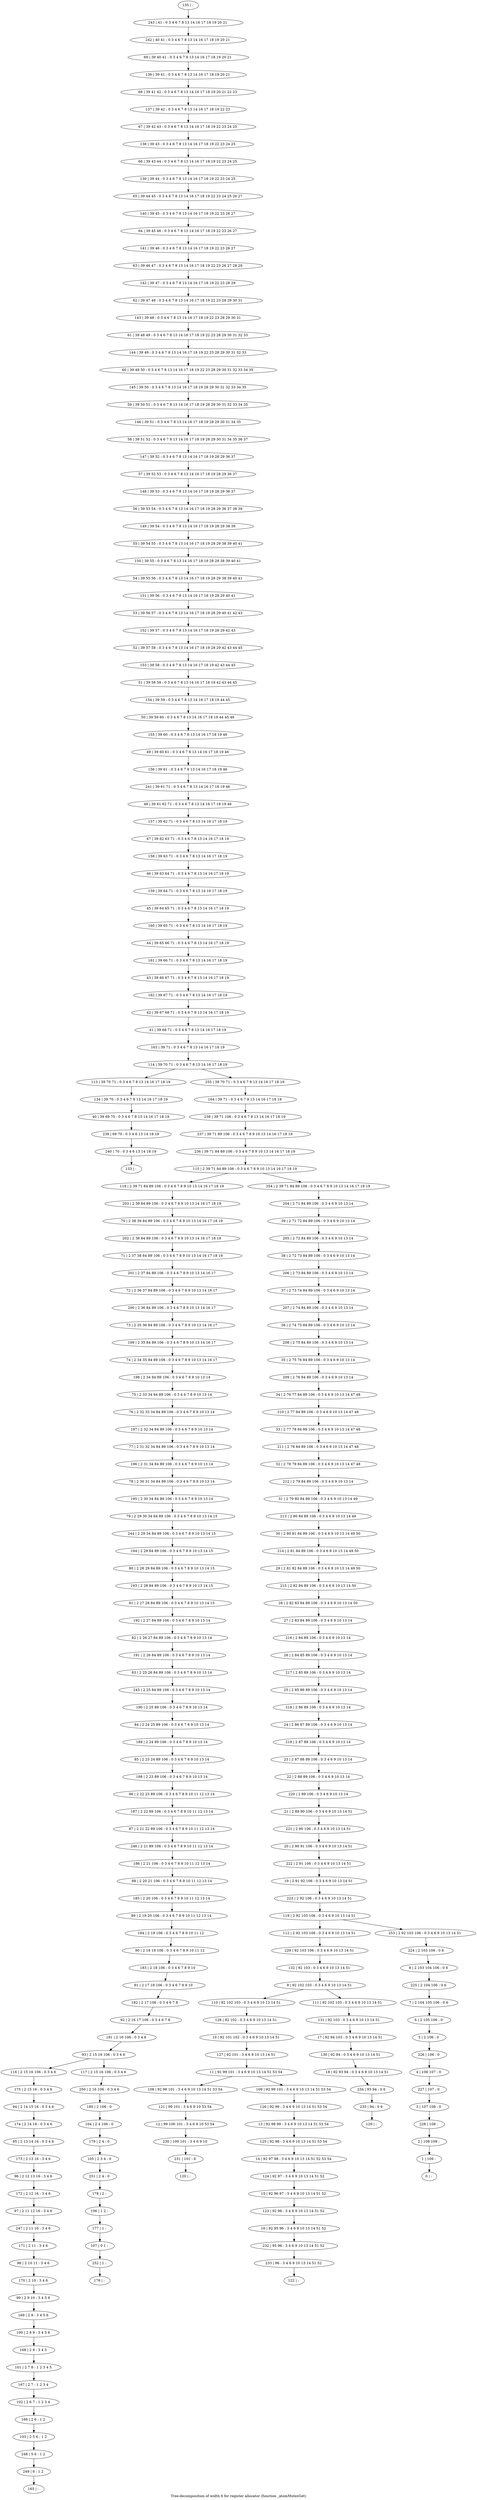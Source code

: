 digraph G {
graph [label="Tree-decomposition of width 6 for register allocator (function _atomMutexGet)"]
0[label="0 | : "];
1[label="1 | 109 : "];
2[label="2 | 108 109 : "];
3[label="3 | 107 108 : 0 "];
4[label="4 | 106 107 : 0 "];
5[label="5 | 2 106 : 0 "];
6[label="6 | 2 105 106 : 0 "];
7[label="7 | 2 104 105 106 : 0 6 "];
8[label="8 | 2 103 104 106 : 0 6 "];
9[label="9 | 92 102 103 : 0 3 4 6 9 10 13 14 51 "];
10[label="10 | 92 101 102 : 0 3 4 6 9 10 13 14 51 "];
11[label="11 | 92 99 101 : 3 4 6 9 10 13 14 51 53 54 "];
12[label="12 | 99 100 101 : 3 4 6 9 10 53 54 "];
13[label="13 | 92 98 99 : 3 4 6 9 10 13 14 51 53 54 "];
14[label="14 | 92 97 98 : 3 4 6 9 10 13 14 51 52 53 54 "];
15[label="15 | 92 96 97 : 3 4 6 9 10 13 14 51 52 "];
16[label="16 | 92 95 96 : 3 4 6 9 10 13 14 51 52 "];
17[label="17 | 92 94 103 : 0 3 4 6 9 10 13 14 51 "];
18[label="18 | 92 93 94 : 0 3 4 6 9 10 13 14 51 "];
19[label="19 | 2 91 92 106 : 0 3 4 6 9 10 13 14 51 "];
20[label="20 | 2 90 91 106 : 0 3 4 6 9 10 13 14 51 "];
21[label="21 | 2 89 90 106 : 0 3 4 6 9 10 13 14 51 "];
22[label="22 | 2 88 89 106 : 0 3 4 6 9 10 13 14 "];
23[label="23 | 2 87 88 89 106 : 0 3 4 6 9 10 13 14 "];
24[label="24 | 2 86 87 89 106 : 0 3 4 6 9 10 13 14 "];
25[label="25 | 2 85 86 89 106 : 0 3 4 6 9 10 13 14 "];
26[label="26 | 2 84 85 89 106 : 0 3 4 6 9 10 13 14 "];
27[label="27 | 2 83 84 89 106 : 0 3 4 6 9 10 13 14 "];
28[label="28 | 2 82 83 84 89 106 : 0 3 4 6 9 10 13 14 50 "];
29[label="29 | 2 81 82 84 89 106 : 0 3 4 6 9 10 13 14 49 50 "];
30[label="30 | 2 80 81 84 89 106 : 0 3 4 6 9 10 13 14 49 50 "];
31[label="31 | 2 79 80 84 89 106 : 0 3 4 6 9 10 13 14 49 "];
32[label="32 | 2 78 79 84 89 106 : 0 3 4 6 9 10 13 14 47 48 "];
33[label="33 | 2 77 78 84 89 106 : 0 3 4 6 9 10 13 14 47 48 "];
34[label="34 | 2 76 77 84 89 106 : 0 3 4 6 9 10 13 14 47 48 "];
35[label="35 | 2 75 76 84 89 106 : 0 3 4 6 9 10 13 14 "];
36[label="36 | 2 74 75 84 89 106 : 0 3 4 6 9 10 13 14 "];
37[label="37 | 2 73 74 84 89 106 : 0 3 4 6 9 10 13 14 "];
38[label="38 | 2 72 73 84 89 106 : 0 3 4 6 9 10 13 14 "];
39[label="39 | 2 71 72 84 89 106 : 0 3 4 6 9 10 13 14 "];
40[label="40 | 39 69 70 : 0 3 4 6 7 8 13 14 16 17 18 19 "];
41[label="41 | 39 68 71 : 0 3 4 6 7 8 13 14 16 17 18 19 "];
42[label="42 | 39 67 68 71 : 0 3 4 6 7 8 13 14 16 17 18 19 "];
43[label="43 | 39 66 67 71 : 0 3 4 6 7 8 13 14 16 17 18 19 "];
44[label="44 | 39 65 66 71 : 0 3 4 6 7 8 13 14 16 17 18 19 "];
45[label="45 | 39 64 65 71 : 0 3 4 6 7 8 13 14 16 17 18 19 "];
46[label="46 | 39 63 64 71 : 0 3 4 6 7 8 13 14 16 17 18 19 "];
47[label="47 | 39 62 63 71 : 0 3 4 6 7 8 13 14 16 17 18 19 "];
48[label="48 | 39 61 62 71 : 0 3 4 6 7 8 13 14 16 17 18 19 46 "];
49[label="49 | 39 60 61 : 0 3 4 6 7 8 13 14 16 17 18 19 46 "];
50[label="50 | 39 59 60 : 0 3 4 6 7 8 13 14 16 17 18 19 44 45 46 "];
51[label="51 | 39 58 59 : 0 3 4 6 7 8 13 14 16 17 18 19 42 43 44 45 "];
52[label="52 | 39 57 58 : 0 3 4 6 7 8 13 14 16 17 18 19 28 29 42 43 44 45 "];
53[label="53 | 39 56 57 : 0 3 4 6 7 8 13 14 16 17 18 19 28 29 40 41 42 43 "];
54[label="54 | 39 55 56 : 0 3 4 6 7 8 13 14 16 17 18 19 28 29 38 39 40 41 "];
55[label="55 | 39 54 55 : 0 3 4 6 7 8 13 14 16 17 18 19 28 29 38 39 40 41 "];
56[label="56 | 39 53 54 : 0 3 4 6 7 8 13 14 16 17 18 19 28 29 36 37 38 39 "];
57[label="57 | 39 52 53 : 0 3 4 6 7 8 13 14 16 17 18 19 28 29 36 37 "];
58[label="58 | 39 51 52 : 0 3 4 6 7 8 13 14 16 17 18 19 28 29 30 31 34 35 36 37 "];
59[label="59 | 39 50 51 : 0 3 4 6 7 8 13 14 16 17 18 19 28 29 30 31 32 33 34 35 "];
60[label="60 | 39 49 50 : 0 3 4 6 7 8 13 14 16 17 18 19 22 23 28 29 30 31 32 33 34 35 "];
61[label="61 | 39 48 49 : 0 3 4 6 7 8 13 14 16 17 18 19 22 23 28 29 30 31 32 33 "];
62[label="62 | 39 47 48 : 0 3 4 6 7 8 13 14 16 17 18 19 22 23 28 29 30 31 "];
63[label="63 | 39 46 47 : 0 3 4 6 7 8 13 14 16 17 18 19 22 23 26 27 28 29 "];
64[label="64 | 39 45 46 : 0 3 4 6 7 8 13 14 16 17 18 19 22 23 26 27 "];
65[label="65 | 39 44 45 : 0 3 4 6 7 8 13 14 16 17 18 19 22 23 24 25 26 27 "];
66[label="66 | 39 43 44 : 0 3 4 6 7 8 13 14 16 17 18 19 22 23 24 25 "];
67[label="67 | 39 42 43 : 0 3 4 6 7 8 13 14 16 17 18 19 22 23 24 25 "];
68[label="68 | 39 41 42 : 0 3 4 6 7 8 13 14 16 17 18 19 20 21 22 23 "];
69[label="69 | 39 40 41 : 0 3 4 6 7 8 13 14 16 17 18 19 20 21 "];
70[label="70 | 2 38 39 84 89 106 : 0 3 4 6 7 8 9 10 13 14 16 17 18 19 "];
71[label="71 | 2 37 38 84 89 106 : 0 3 4 6 7 8 9 10 13 14 16 17 18 19 "];
72[label="72 | 2 36 37 84 89 106 : 0 3 4 6 7 8 9 10 13 14 16 17 "];
73[label="73 | 2 35 36 84 89 106 : 0 3 4 6 7 8 9 10 13 14 16 17 "];
74[label="74 | 2 34 35 84 89 106 : 0 3 4 6 7 8 9 10 13 14 16 17 "];
75[label="75 | 2 33 34 84 89 106 : 0 3 4 6 7 8 9 10 13 14 "];
76[label="76 | 2 32 33 34 84 89 106 : 0 3 4 6 7 8 9 10 13 14 "];
77[label="77 | 2 31 32 34 84 89 106 : 0 3 4 6 7 8 9 10 13 14 "];
78[label="78 | 2 30 31 34 84 89 106 : 0 3 4 6 7 8 9 10 13 14 "];
79[label="79 | 2 29 30 34 84 89 106 : 0 3 4 6 7 8 9 10 13 14 15 "];
80[label="80 | 2 28 29 84 89 106 : 0 3 4 6 7 8 9 10 13 14 15 "];
81[label="81 | 2 27 28 84 89 106 : 0 3 4 6 7 8 9 10 13 14 15 "];
82[label="82 | 2 26 27 84 89 106 : 0 3 4 6 7 8 9 10 13 14 "];
83[label="83 | 2 25 26 84 89 106 : 0 3 4 6 7 8 9 10 13 14 "];
84[label="84 | 2 24 25 89 106 : 0 3 4 6 7 8 9 10 13 14 "];
85[label="85 | 2 23 24 89 106 : 0 3 4 6 7 8 9 10 13 14 "];
86[label="86 | 2 22 23 89 106 : 0 3 4 6 7 8 9 10 11 12 13 14 "];
87[label="87 | 2 21 22 89 106 : 0 3 4 6 7 8 9 10 11 12 13 14 "];
88[label="88 | 2 20 21 106 : 0 3 4 6 7 8 9 10 11 12 13 14 "];
89[label="89 | 2 19 20 106 : 0 3 4 6 7 8 9 10 11 12 13 14 "];
90[label="90 | 2 18 19 106 : 0 3 4 6 7 8 9 10 11 12 "];
91[label="91 | 2 17 18 106 : 0 3 4 6 7 8 9 10 "];
92[label="92 | 2 16 17 106 : 0 3 4 6 7 8 "];
93[label="93 | 2 15 16 106 : 0 3 4 6 "];
94[label="94 | 2 14 15 16 : 0 3 4 6 "];
95[label="95 | 2 13 14 16 : 0 3 4 6 "];
96[label="96 | 2 12 13 16 : 3 4 6 "];
97[label="97 | 2 11 12 16 : 3 4 6 "];
98[label="98 | 2 10 11 : 3 4 6 "];
99[label="99 | 2 9 10 : 3 4 5 6 "];
100[label="100 | 2 8 9 : 3 4 5 6 "];
101[label="101 | 2 7 8 : 1 2 3 4 5 "];
102[label="102 | 2 6 7 : 1 2 3 4 "];
103[label="103 | 2 5 6 : 1 2 "];
104[label="104 | 2 4 106 : 0 "];
105[label="105 | 2 3 4 : 0 "];
106[label="106 | 1 2 : "];
107[label="107 | 0 1 : "];
108[label="108 | 92 99 101 : 3 4 6 9 10 13 14 51 53 54 "];
109[label="109 | 92 99 101 : 3 4 6 9 10 13 14 51 53 54 "];
110[label="110 | 92 102 103 : 0 3 4 6 9 10 13 14 51 "];
111[label="111 | 92 102 103 : 0 3 4 6 9 10 13 14 51 "];
112[label="112 | 2 92 103 106 : 0 3 4 6 9 10 13 14 51 "];
113[label="113 | 39 70 71 : 0 3 4 6 7 8 13 14 16 17 18 19 "];
114[label="114 | 39 70 71 : 0 3 4 6 7 8 13 14 16 17 18 19 "];
115[label="115 | 2 39 71 84 89 106 : 0 3 4 6 7 8 9 10 13 14 16 17 18 19 "];
116[label="116 | 2 15 16 106 : 0 3 4 6 "];
117[label="117 | 2 15 16 106 : 0 3 4 6 "];
118[label="118 | 2 39 71 84 89 106 : 0 3 4 6 7 8 9 10 13 14 16 17 18 19 "];
119[label="119 | 2 92 103 106 : 0 3 4 6 9 10 13 14 51 "];
120[label="120 | : "];
121[label="121 | 99 101 : 3 4 6 9 10 53 54 "];
122[label="122 | : "];
123[label="123 | 92 96 : 3 4 6 9 10 13 14 51 52 "];
124[label="124 | 92 97 : 3 4 6 9 10 13 14 51 52 "];
125[label="125 | 92 98 : 3 4 6 9 10 13 14 51 53 54 "];
126[label="126 | 92 99 : 3 4 6 9 10 13 14 51 53 54 "];
127[label="127 | 92 101 : 3 4 6 9 10 13 14 51 "];
128[label="128 | 92 102 : 0 3 4 6 9 10 13 14 51 "];
129[label="129 | : "];
130[label="130 | 92 94 : 0 3 4 6 9 10 13 14 51 "];
131[label="131 | 92 103 : 0 3 4 6 9 10 13 14 51 "];
132[label="132 | 92 103 : 0 3 4 6 9 10 13 14 51 "];
133[label="133 | : "];
134[label="134 | 39 70 : 0 3 4 6 7 8 13 14 16 17 18 19 "];
135[label="135 | : "];
136[label="136 | 39 41 : 0 3 4 6 7 8 13 14 16 17 18 19 20 21 "];
137[label="137 | 39 42 : 0 3 4 6 7 8 13 14 16 17 18 19 22 23 "];
138[label="138 | 39 43 : 0 3 4 6 7 8 13 14 16 17 18 19 22 23 24 25 "];
139[label="139 | 39 44 : 0 3 4 6 7 8 13 14 16 17 18 19 22 23 24 25 "];
140[label="140 | 39 45 : 0 3 4 6 7 8 13 14 16 17 18 19 22 23 26 27 "];
141[label="141 | 39 46 : 0 3 4 6 7 8 13 14 16 17 18 19 22 23 26 27 "];
142[label="142 | 39 47 : 0 3 4 6 7 8 13 14 16 17 18 19 22 23 28 29 "];
143[label="143 | 39 48 : 0 3 4 6 7 8 13 14 16 17 18 19 22 23 28 29 30 31 "];
144[label="144 | 39 49 : 0 3 4 6 7 8 13 14 16 17 18 19 22 23 28 29 30 31 32 33 "];
145[label="145 | 39 50 : 0 3 4 6 7 8 13 14 16 17 18 19 28 29 30 31 32 33 34 35 "];
146[label="146 | 39 51 : 0 3 4 6 7 8 13 14 16 17 18 19 28 29 30 31 34 35 "];
147[label="147 | 39 52 : 0 3 4 6 7 8 13 14 16 17 18 19 28 29 36 37 "];
148[label="148 | 39 53 : 0 3 4 6 7 8 13 14 16 17 18 19 28 29 36 37 "];
149[label="149 | 39 54 : 0 3 4 6 7 8 13 14 16 17 18 19 28 29 38 39 "];
150[label="150 | 39 55 : 0 3 4 6 7 8 13 14 16 17 18 19 28 29 38 39 40 41 "];
151[label="151 | 39 56 : 0 3 4 6 7 8 13 14 16 17 18 19 28 29 40 41 "];
152[label="152 | 39 57 : 0 3 4 6 7 8 13 14 16 17 18 19 28 29 42 43 "];
153[label="153 | 39 58 : 0 3 4 6 7 8 13 14 16 17 18 19 42 43 44 45 "];
154[label="154 | 39 59 : 0 3 4 6 7 8 13 14 16 17 18 19 44 45 "];
155[label="155 | 39 60 : 0 3 4 6 7 8 13 14 16 17 18 19 46 "];
156[label="156 | 39 61 : 0 3 4 6 7 8 13 14 16 17 18 19 46 "];
157[label="157 | 39 62 71 : 0 3 4 6 7 8 13 14 16 17 18 19 "];
158[label="158 | 39 63 71 : 0 3 4 6 7 8 13 14 16 17 18 19 "];
159[label="159 | 39 64 71 : 0 3 4 6 7 8 13 14 16 17 18 19 "];
160[label="160 | 39 65 71 : 0 3 4 6 7 8 13 14 16 17 18 19 "];
161[label="161 | 39 66 71 : 0 3 4 6 7 8 13 14 16 17 18 19 "];
162[label="162 | 39 67 71 : 0 3 4 6 7 8 13 14 16 17 18 19 "];
163[label="163 | 39 71 : 0 3 4 6 7 8 13 14 16 17 18 19 "];
164[label="164 | 39 71 : 0 3 4 6 7 8 13 14 16 17 18 19 "];
165[label="165 | : "];
166[label="166 | 2 6 : 1 2 "];
167[label="167 | 2 7 : 1 2 3 4 "];
168[label="168 | 2 8 : 3 4 5 "];
169[label="169 | 2 9 : 3 4 5 6 "];
170[label="170 | 2 10 : 3 4 6 "];
171[label="171 | 2 11 : 3 4 6 "];
172[label="172 | 2 12 16 : 3 4 6 "];
173[label="173 | 2 13 16 : 3 4 6 "];
174[label="174 | 2 14 16 : 0 3 4 6 "];
175[label="175 | 2 15 16 : 0 3 4 6 "];
176[label="176 | : "];
177[label="177 | 1 : "];
178[label="178 | 2 : "];
179[label="179 | 2 4 : 0 "];
180[label="180 | 2 106 : 0 "];
181[label="181 | 2 16 106 : 0 3 4 6 "];
182[label="182 | 2 17 106 : 0 3 4 6 7 8 "];
183[label="183 | 2 18 106 : 0 3 4 6 7 8 9 10 "];
184[label="184 | 2 19 106 : 0 3 4 6 7 8 9 10 11 12 "];
185[label="185 | 2 20 106 : 0 3 4 6 7 8 9 10 11 12 13 14 "];
186[label="186 | 2 21 106 : 0 3 4 6 7 8 9 10 11 12 13 14 "];
187[label="187 | 2 22 89 106 : 0 3 4 6 7 8 9 10 11 12 13 14 "];
188[label="188 | 2 23 89 106 : 0 3 4 6 7 8 9 10 13 14 "];
189[label="189 | 2 24 89 106 : 0 3 4 6 7 8 9 10 13 14 "];
190[label="190 | 2 25 89 106 : 0 3 4 6 7 8 9 10 13 14 "];
191[label="191 | 2 26 84 89 106 : 0 3 4 6 7 8 9 10 13 14 "];
192[label="192 | 2 27 84 89 106 : 0 3 4 6 7 8 9 10 13 14 "];
193[label="193 | 2 28 84 89 106 : 0 3 4 6 7 8 9 10 13 14 15 "];
194[label="194 | 2 29 84 89 106 : 0 3 4 6 7 8 9 10 13 14 15 "];
195[label="195 | 2 30 34 84 89 106 : 0 3 4 6 7 8 9 10 13 14 "];
196[label="196 | 2 31 34 84 89 106 : 0 3 4 6 7 8 9 10 13 14 "];
197[label="197 | 2 32 34 84 89 106 : 0 3 4 6 7 8 9 10 13 14 "];
198[label="198 | 2 34 84 89 106 : 0 3 4 6 7 8 9 10 13 14 "];
199[label="199 | 2 35 84 89 106 : 0 3 4 6 7 8 9 10 13 14 16 17 "];
200[label="200 | 2 36 84 89 106 : 0 3 4 6 7 8 9 10 13 14 16 17 "];
201[label="201 | 2 37 84 89 106 : 0 3 4 6 7 8 9 10 13 14 16 17 "];
202[label="202 | 2 38 84 89 106 : 0 3 4 6 7 8 9 10 13 14 16 17 18 19 "];
203[label="203 | 2 39 84 89 106 : 0 3 4 6 7 8 9 10 13 14 16 17 18 19 "];
204[label="204 | 2 71 84 89 106 : 0 3 4 6 9 10 13 14 "];
205[label="205 | 2 72 84 89 106 : 0 3 4 6 9 10 13 14 "];
206[label="206 | 2 73 84 89 106 : 0 3 4 6 9 10 13 14 "];
207[label="207 | 2 74 84 89 106 : 0 3 4 6 9 10 13 14 "];
208[label="208 | 2 75 84 89 106 : 0 3 4 6 9 10 13 14 "];
209[label="209 | 2 76 84 89 106 : 0 3 4 6 9 10 13 14 "];
210[label="210 | 2 77 84 89 106 : 0 3 4 6 9 10 13 14 47 48 "];
211[label="211 | 2 78 84 89 106 : 0 3 4 6 9 10 13 14 47 48 "];
212[label="212 | 2 79 84 89 106 : 0 3 4 6 9 10 13 14 "];
213[label="213 | 2 80 84 89 106 : 0 3 4 6 9 10 13 14 49 "];
214[label="214 | 2 81 84 89 106 : 0 3 4 6 9 10 13 14 49 50 "];
215[label="215 | 2 82 84 89 106 : 0 3 4 6 9 10 13 14 50 "];
216[label="216 | 2 84 89 106 : 0 3 4 6 9 10 13 14 "];
217[label="217 | 2 85 89 106 : 0 3 4 6 9 10 13 14 "];
218[label="218 | 2 86 89 106 : 0 3 4 6 9 10 13 14 "];
219[label="219 | 2 87 89 106 : 0 3 4 6 9 10 13 14 "];
220[label="220 | 2 89 106 : 0 3 4 6 9 10 13 14 "];
221[label="221 | 2 90 106 : 0 3 4 6 9 10 13 14 51 "];
222[label="222 | 2 91 106 : 0 3 4 6 9 10 13 14 51 "];
223[label="223 | 2 92 106 : 0 3 4 6 9 10 13 14 51 "];
224[label="224 | 2 103 106 : 0 6 "];
225[label="225 | 2 104 106 : 0 6 "];
226[label="226 | 106 : 0 "];
227[label="227 | 107 : 0 "];
228[label="228 | 108 : "];
229[label="229 | 92 103 106 : 0 3 4 6 9 10 13 14 51 "];
230[label="230 | 100 101 : 3 4 6 9 10 "];
231[label="231 | 101 : 6 "];
232[label="232 | 95 96 : 3 4 6 9 10 13 14 51 52 "];
233[label="233 | 96 : 3 4 6 9 10 13 14 51 52 "];
234[label="234 | 93 94 : 0 6 "];
235[label="235 | 94 : 0 6 "];
236[label="236 | 39 71 84 89 106 : 0 3 4 6 7 8 9 10 13 14 16 17 18 19 "];
237[label="237 | 39 71 89 106 : 0 3 4 6 7 8 9 10 13 14 16 17 18 19 "];
238[label="238 | 39 71 106 : 0 3 4 6 7 8 13 14 16 17 18 19 "];
239[label="239 | 69 70 : 0 3 4 6 13 14 18 19 "];
240[label="240 | 70 : 0 3 4 6 13 14 18 19 "];
241[label="241 | 39 61 71 : 0 3 4 6 7 8 13 14 16 17 18 19 46 "];
242[label="242 | 40 41 : 0 3 4 6 7 8 13 14 16 17 18 19 20 21 "];
243[label="243 | 41 : 0 3 4 6 7 8 13 14 16 17 18 19 20 21 "];
244[label="244 | 2 29 34 84 89 106 : 0 3 4 6 7 8 9 10 13 14 15 "];
245[label="245 | 2 25 84 89 106 : 0 3 4 6 7 8 9 10 13 14 "];
246[label="246 | 2 21 89 106 : 0 3 4 6 7 8 9 10 11 12 13 14 "];
247[label="247 | 2 11 16 : 3 4 6 "];
248[label="248 | 5 6 : 1 2 "];
249[label="249 | 6 : 1 2 "];
250[label="250 | 2 16 106 : 0 3 4 6 "];
251[label="251 | 2 4 : 0 "];
252[label="252 | 1 : "];
253[label="253 | 2 92 103 106 : 0 3 4 6 9 10 13 14 51 "];
254[label="254 | 2 39 71 84 89 106 : 0 3 4 6 7 8 9 10 13 14 16 17 18 19 "];
255[label="255 | 39 70 71 : 0 3 4 6 7 8 13 14 16 17 18 19 "];
75->76 ;
11->108 ;
11->109 ;
9->110 ;
9->111 ;
93->116 ;
93->117 ;
121->12 ;
108->121 ;
123->16 ;
15->123 ;
124->15 ;
14->124 ;
125->14 ;
13->125 ;
126->13 ;
109->126 ;
127->11 ;
10->127 ;
128->10 ;
110->128 ;
130->18 ;
17->130 ;
131->17 ;
111->131 ;
132->9 ;
134->40 ;
113->134 ;
166->103 ;
102->166 ;
167->102 ;
101->167 ;
168->101 ;
100->168 ;
169->100 ;
99->169 ;
170->99 ;
98->170 ;
171->98 ;
172->97 ;
96->172 ;
173->96 ;
95->173 ;
174->95 ;
94->174 ;
175->94 ;
116->175 ;
177->107 ;
106->177 ;
178->106 ;
179->105 ;
104->179 ;
180->104 ;
181->93 ;
92->181 ;
182->92 ;
91->182 ;
183->91 ;
90->183 ;
184->90 ;
89->184 ;
185->89 ;
88->185 ;
186->88 ;
187->87 ;
86->187 ;
188->86 ;
85->188 ;
189->85 ;
84->189 ;
190->84 ;
191->83 ;
82->191 ;
192->82 ;
81->192 ;
193->81 ;
80->193 ;
194->80 ;
195->79 ;
78->195 ;
196->78 ;
77->196 ;
197->77 ;
76->197 ;
198->75 ;
74->198 ;
199->74 ;
73->199 ;
200->73 ;
72->200 ;
201->72 ;
71->201 ;
202->71 ;
70->202 ;
203->70 ;
118->203 ;
229->132 ;
112->229 ;
12->230 ;
231->120 ;
230->231 ;
16->232 ;
233->122 ;
232->233 ;
18->234 ;
235->129 ;
234->235 ;
40->239 ;
240->133 ;
239->240 ;
244->194 ;
79->244 ;
245->190 ;
83->245 ;
246->186 ;
87->246 ;
247->171 ;
97->247 ;
103->248 ;
249->165 ;
248->249 ;
250->180 ;
117->250 ;
251->178 ;
105->251 ;
252->176 ;
107->252 ;
135->243 ;
243->242 ;
242->69 ;
69->136 ;
136->68 ;
68->137 ;
137->67 ;
67->138 ;
138->66 ;
66->139 ;
139->65 ;
65->140 ;
140->64 ;
64->141 ;
141->63 ;
63->142 ;
142->62 ;
62->143 ;
143->61 ;
61->144 ;
144->60 ;
60->145 ;
145->59 ;
59->146 ;
146->58 ;
58->147 ;
147->57 ;
57->148 ;
148->56 ;
56->149 ;
149->55 ;
55->150 ;
150->54 ;
54->151 ;
151->53 ;
53->152 ;
152->52 ;
52->153 ;
153->51 ;
51->154 ;
154->50 ;
50->155 ;
155->49 ;
49->156 ;
156->241 ;
241->48 ;
48->157 ;
157->47 ;
47->158 ;
158->46 ;
46->159 ;
159->45 ;
45->160 ;
160->44 ;
44->161 ;
161->43 ;
43->162 ;
162->42 ;
42->41 ;
41->163 ;
163->114 ;
164->238 ;
238->237 ;
237->236 ;
236->115 ;
204->39 ;
39->205 ;
205->38 ;
38->206 ;
206->37 ;
37->207 ;
207->36 ;
36->208 ;
208->35 ;
35->209 ;
209->34 ;
34->210 ;
210->33 ;
33->211 ;
211->32 ;
32->212 ;
212->31 ;
31->213 ;
213->30 ;
30->214 ;
214->29 ;
29->215 ;
215->28 ;
28->27 ;
27->216 ;
216->26 ;
26->217 ;
217->25 ;
25->218 ;
218->24 ;
24->219 ;
219->23 ;
23->22 ;
22->220 ;
220->21 ;
21->221 ;
221->20 ;
20->222 ;
222->19 ;
19->223 ;
223->119 ;
224->8 ;
8->225 ;
225->7 ;
7->6 ;
6->5 ;
5->226 ;
226->4 ;
4->227 ;
227->3 ;
3->228 ;
228->2 ;
2->1 ;
1->0 ;
253->224 ;
254->204 ;
255->164 ;
119->112 ;
119->253 ;
115->118 ;
115->254 ;
114->113 ;
114->255 ;
}
